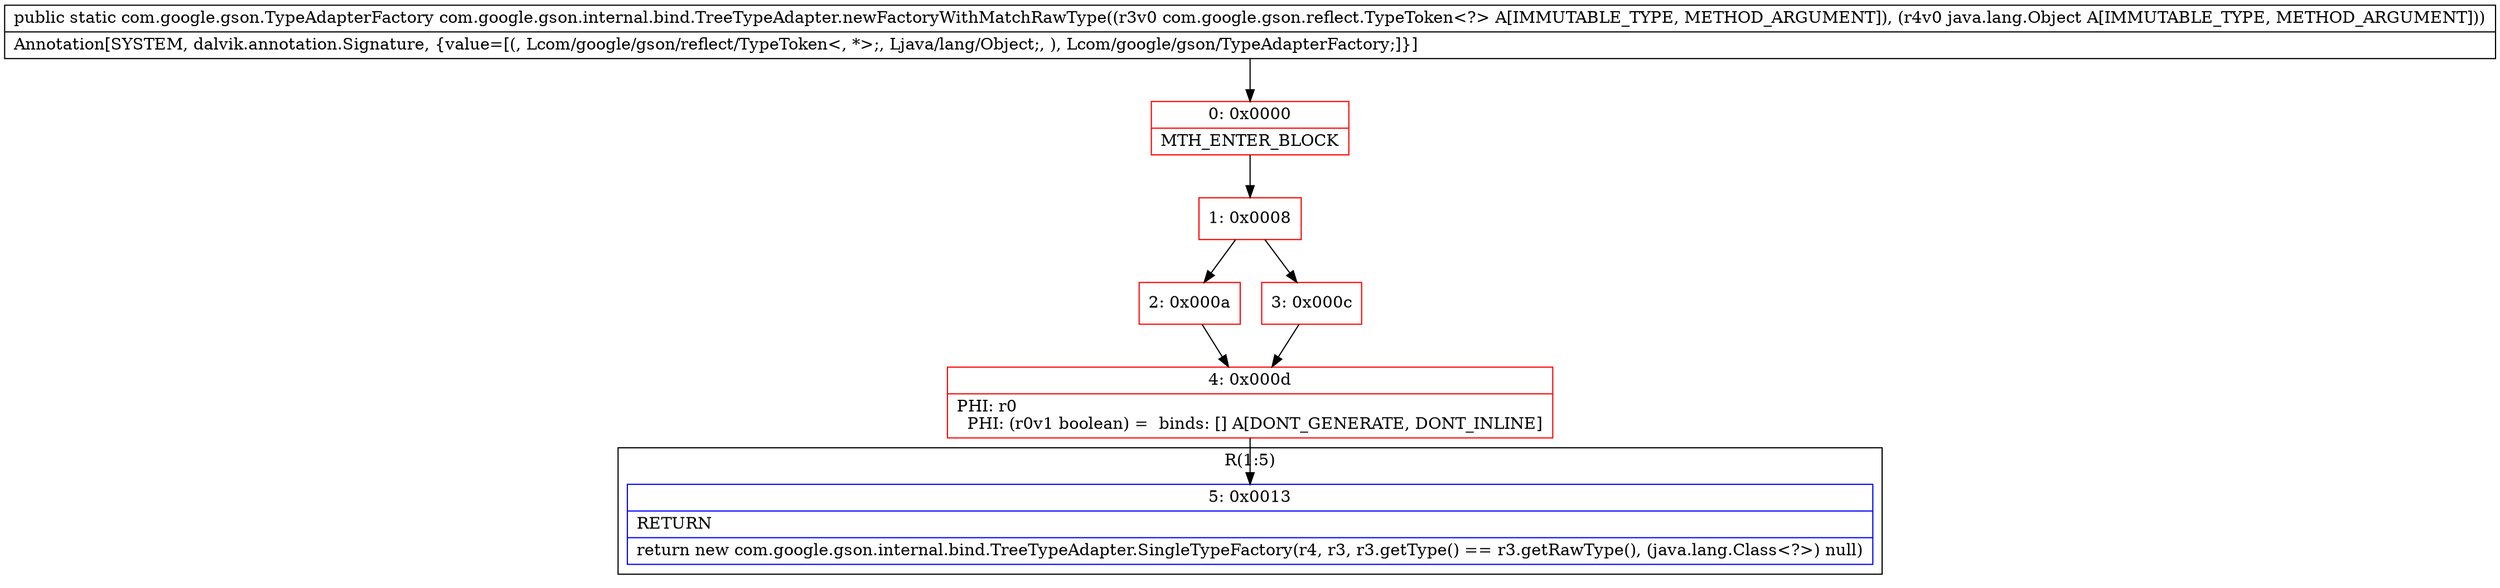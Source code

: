 digraph "CFG forcom.google.gson.internal.bind.TreeTypeAdapter.newFactoryWithMatchRawType(Lcom\/google\/gson\/reflect\/TypeToken;Ljava\/lang\/Object;)Lcom\/google\/gson\/TypeAdapterFactory;" {
subgraph cluster_Region_1348807077 {
label = "R(1:5)";
node [shape=record,color=blue];
Node_5 [shape=record,label="{5\:\ 0x0013|RETURN\l|return new com.google.gson.internal.bind.TreeTypeAdapter.SingleTypeFactory(r4, r3, r3.getType() == r3.getRawType(), (java.lang.Class\<?\>) null)\l}"];
}
Node_0 [shape=record,color=red,label="{0\:\ 0x0000|MTH_ENTER_BLOCK\l}"];
Node_1 [shape=record,color=red,label="{1\:\ 0x0008}"];
Node_2 [shape=record,color=red,label="{2\:\ 0x000a}"];
Node_3 [shape=record,color=red,label="{3\:\ 0x000c}"];
Node_4 [shape=record,color=red,label="{4\:\ 0x000d|PHI: r0 \l  PHI: (r0v1 boolean) =  binds: [] A[DONT_GENERATE, DONT_INLINE]\l}"];
MethodNode[shape=record,label="{public static com.google.gson.TypeAdapterFactory com.google.gson.internal.bind.TreeTypeAdapter.newFactoryWithMatchRawType((r3v0 com.google.gson.reflect.TypeToken\<?\> A[IMMUTABLE_TYPE, METHOD_ARGUMENT]), (r4v0 java.lang.Object A[IMMUTABLE_TYPE, METHOD_ARGUMENT]))  | Annotation[SYSTEM, dalvik.annotation.Signature, \{value=[(, Lcom\/google\/gson\/reflect\/TypeToken\<, *\>;, Ljava\/lang\/Object;, ), Lcom\/google\/gson\/TypeAdapterFactory;]\}]\l}"];
MethodNode -> Node_0;
Node_0 -> Node_1;
Node_1 -> Node_2;
Node_1 -> Node_3;
Node_2 -> Node_4;
Node_3 -> Node_4;
Node_4 -> Node_5;
}

